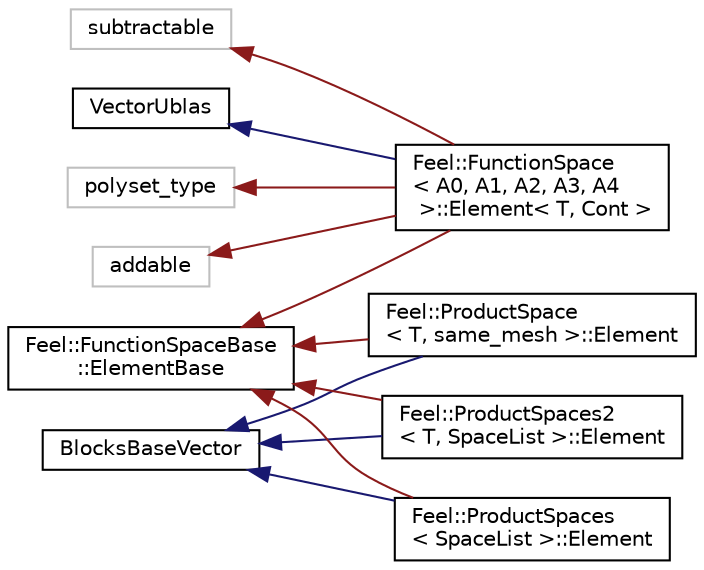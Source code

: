 digraph "Graphical Class Hierarchy"
{
 // LATEX_PDF_SIZE
  edge [fontname="Helvetica",fontsize="10",labelfontname="Helvetica",labelfontsize="10"];
  node [fontname="Helvetica",fontsize="10",shape=record];
  rankdir="LR";
  Node1120 [label="polyset_type",height=0.2,width=0.4,color="grey75", fillcolor="white", style="filled",tooltip=" "];
  Node1120 -> Node1 [dir="back",color="firebrick4",fontsize="10",style="solid",fontname="Helvetica"];
  Node1 [label="Feel::FunctionSpace\l\< A0, A1, A2, A3, A4\l \>::Element\< T, Cont \>",height=0.2,width=0.4,color="black", fillcolor="white", style="filled",URL="$classFeel_1_1FunctionSpace_1_1Element.html",tooltip=" "];
  Node1115 [label="BlocksBaseVector",height=0.2,width=0.4,color="black", fillcolor="white", style="filled",URL="$classBlocksBaseVector.html",tooltip=" "];
  Node1115 -> Node716 [dir="back",color="midnightblue",fontsize="10",style="solid",fontname="Helvetica"];
  Node716 [label="Feel::ProductSpace\l\< T, same_mesh \>::Element",height=0.2,width=0.4,color="black", fillcolor="white", style="filled",URL="$classFeel_1_1ProductSpace_1_1Element.html",tooltip=" "];
  Node1115 -> Node717 [dir="back",color="midnightblue",fontsize="10",style="solid",fontname="Helvetica"];
  Node717 [label="Feel::ProductSpaces2\l\< T, SpaceList \>::Element",height=0.2,width=0.4,color="black", fillcolor="white", style="filled",URL="$classFeel_1_1ProductSpaces2_1_1Element.html",tooltip=" "];
  Node1115 -> Node718 [dir="back",color="midnightblue",fontsize="10",style="solid",fontname="Helvetica"];
  Node718 [label="Feel::ProductSpaces\l\< SpaceList \>::Element",height=0.2,width=0.4,color="black", fillcolor="white", style="filled",URL="$classFeel_1_1ProductSpaces_1_1Element.html",tooltip=" "];
  Node1114 [label="addable",height=0.2,width=0.4,color="grey75", fillcolor="white", style="filled",tooltip=" "];
  Node1114 -> Node1 [dir="back",color="firebrick4",fontsize="10",style="solid",fontname="Helvetica"];
  Node1057 [label="subtractable",height=0.2,width=0.4,color="grey75", fillcolor="white", style="filled",tooltip=" "];
  Node1057 -> Node1 [dir="back",color="firebrick4",fontsize="10",style="solid",fontname="Helvetica"];
  Node715 [label="Feel::FunctionSpaceBase\l::ElementBase",height=0.2,width=0.4,color="black", fillcolor="white", style="filled",URL="$classFeel_1_1FunctionSpaceBase_1_1ElementBase.html",tooltip=" "];
  Node715 -> Node1 [dir="back",color="firebrick4",fontsize="10",style="solid",fontname="Helvetica"];
  Node715 -> Node716 [dir="back",color="firebrick4",fontsize="10",style="solid",fontname="Helvetica"];
  Node715 -> Node717 [dir="back",color="firebrick4",fontsize="10",style="solid",fontname="Helvetica"];
  Node715 -> Node718 [dir="back",color="firebrick4",fontsize="10",style="solid",fontname="Helvetica"];
  Node0 [label="VectorUblas",height=0.2,width=0.4,color="black", fillcolor="white", style="filled",URL="$classVectorUblas.html",tooltip=" "];
  Node0 -> Node1 [dir="back",color="midnightblue",fontsize="10",style="solid",fontname="Helvetica"];
}
